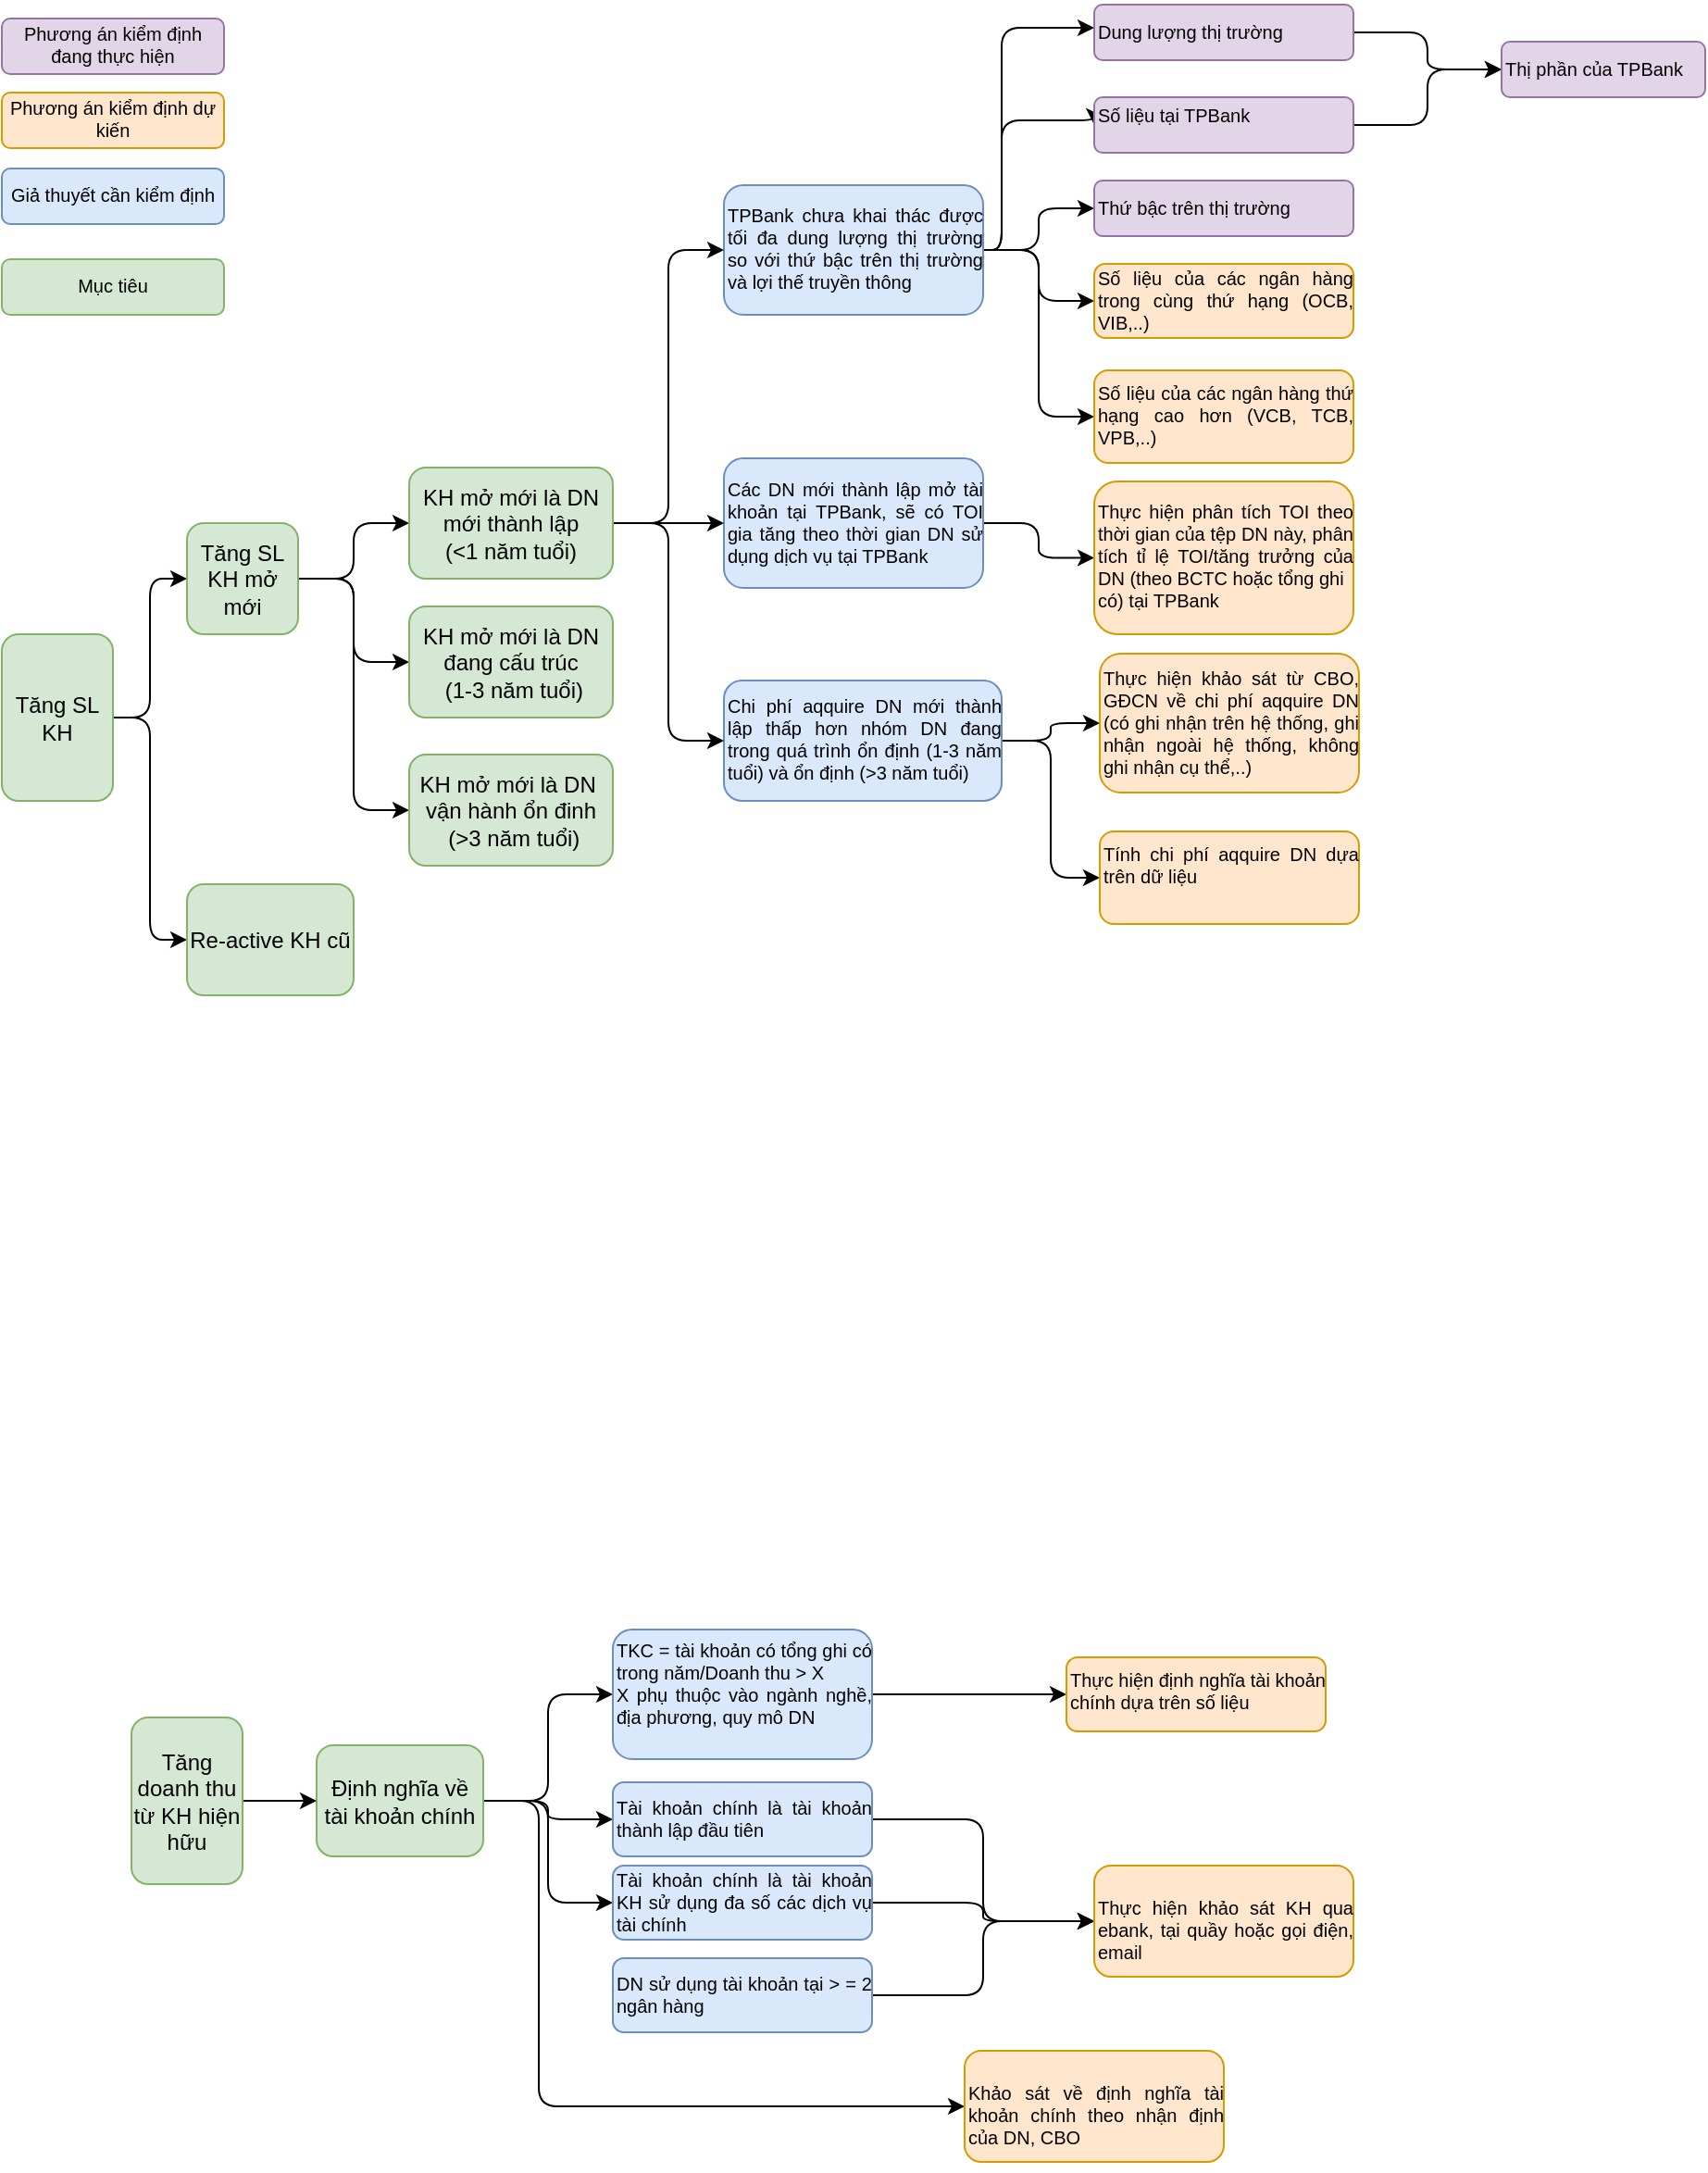 <mxfile version="20.8.15" type="github">
  <diagram id="6a731a19-8d31-9384-78a2-239565b7b9f0" name="Page-1">
    <mxGraphModel dx="1173" dy="661" grid="0" gridSize="10" guides="1" tooltips="1" connect="1" arrows="1" fold="1" page="1" pageScale="1" pageWidth="1169" pageHeight="827" background="none" math="0" shadow="0">
      <root>
        <mxCell id="0" />
        <mxCell id="1" parent="0" />
        <mxCell id="7nTxj1oNSW2tffw1lcUE-1786" style="edgeStyle=orthogonalEdgeStyle;rounded=1;orthogonalLoop=1;jettySize=auto;html=1;fontSize=10;exitX=1;exitY=0.5;exitDx=0;exitDy=0;entryX=0;entryY=0.5;entryDx=0;entryDy=0;" edge="1" parent="1" source="7nTxj1oNSW2tffw1lcUE-1784" target="7nTxj1oNSW2tffw1lcUE-1785">
          <mxGeometry relative="1" as="geometry" />
        </mxCell>
        <mxCell id="7nTxj1oNSW2tffw1lcUE-1845" style="edgeStyle=orthogonalEdgeStyle;rounded=1;orthogonalLoop=1;jettySize=auto;html=1;entryX=0;entryY=0.5;entryDx=0;entryDy=0;" edge="1" parent="1" source="7nTxj1oNSW2tffw1lcUE-1784" target="7nTxj1oNSW2tffw1lcUE-1810">
          <mxGeometry relative="1" as="geometry" />
        </mxCell>
        <mxCell id="7nTxj1oNSW2tffw1lcUE-1846" style="edgeStyle=orthogonalEdgeStyle;rounded=1;orthogonalLoop=1;jettySize=auto;html=1;entryX=0;entryY=0.5;entryDx=0;entryDy=0;" edge="1" parent="1" source="7nTxj1oNSW2tffw1lcUE-1784" target="7nTxj1oNSW2tffw1lcUE-1812">
          <mxGeometry relative="1" as="geometry" />
        </mxCell>
        <mxCell id="7nTxj1oNSW2tffw1lcUE-1853" style="edgeStyle=orthogonalEdgeStyle;rounded=1;orthogonalLoop=1;jettySize=auto;html=1;entryX=0;entryY=0.5;entryDx=0;entryDy=0;" edge="1" parent="1" source="7nTxj1oNSW2tffw1lcUE-1784" target="7nTxj1oNSW2tffw1lcUE-1790">
          <mxGeometry relative="1" as="geometry">
            <Array as="points">
              <mxPoint x="300" y="972.5" />
              <mxPoint x="300" y="1137.5" />
            </Array>
          </mxGeometry>
        </mxCell>
        <mxCell id="7nTxj1oNSW2tffw1lcUE-1784" value="&lt;p style=&quot;margin-top: 0pt; margin-bottom: 0pt; margin-left: 0in; direction: ltr; unicode-bidi: embed; word-break: normal;&quot;&gt;Định nghĩa về tài khoản chính&lt;/p&gt;" style="rounded=1;whiteSpace=wrap;html=1;fillColor=#d5e8d4;strokeColor=#82b366;" vertex="1" parent="1">
          <mxGeometry x="180" y="942.5" width="90" height="60" as="geometry" />
        </mxCell>
        <mxCell id="7nTxj1oNSW2tffw1lcUE-1789" style="edgeStyle=orthogonalEdgeStyle;rounded=1;orthogonalLoop=1;jettySize=auto;html=1;" edge="1" parent="1" source="7nTxj1oNSW2tffw1lcUE-1785" target="7nTxj1oNSW2tffw1lcUE-1788">
          <mxGeometry relative="1" as="geometry" />
        </mxCell>
        <mxCell id="7nTxj1oNSW2tffw1lcUE-1785" value="&lt;p style=&quot;margin-top: 0pt; margin-bottom: 0pt; margin-left: 0in; direction: ltr; unicode-bidi: embed; word-break: normal; font-size: 10px;&quot;&gt;&lt;/p&gt;&lt;div style=&quot;text-align: justify; font-size: 10px;&quot;&gt;&lt;span style=&quot;background-color: initial;&quot;&gt;&lt;font style=&quot;font-size: 10px;&quot;&gt;TKC = tài khoản có tổng ghi có trong&amp;nbsp;&lt;/font&gt;&lt;/span&gt;&lt;span style=&quot;background-color: initial;&quot;&gt;năm/Doanh thu &amp;gt; X&lt;/span&gt;&lt;/div&gt;&lt;font style=&quot;font-size: 10px;&quot;&gt;&lt;div style=&quot;text-align: justify;&quot;&gt;&lt;span style=&quot;background-color: initial; font-family: Arial;&quot;&gt;X phụ thuộc vào ngành nghề, địa phương,&amp;nbsp;&lt;/span&gt;&lt;span style=&quot;background-color: initial; font-family: Arial;&quot;&gt;quy mô DN&lt;/span&gt;&lt;/div&gt;&lt;/font&gt;&lt;p&gt;&lt;/p&gt;" style="rounded=1;whiteSpace=wrap;html=1;fillColor=#dae8fc;strokeColor=#6c8ebf;align=left;verticalAlign=middle;" vertex="1" parent="1">
          <mxGeometry x="340" y="880" width="140" height="70" as="geometry" />
        </mxCell>
        <mxCell id="7nTxj1oNSW2tffw1lcUE-1788" value="&lt;p style=&quot;margin-top: 0pt; margin-bottom: 0pt; margin-left: 0in; direction: ltr; unicode-bidi: embed; word-break: normal; font-size: 10px;&quot;&gt;&lt;/p&gt;&lt;div style=&quot;text-align: justify; font-size: 10px;&quot;&gt;&lt;div&gt;Thực hiện định nghĩa tài khoản chính dựa trên số liệu&lt;/div&gt;&lt;/div&gt;&lt;p&gt;&lt;/p&gt;" style="rounded=1;whiteSpace=wrap;html=1;fillColor=#ffe6cc;strokeColor=#d79b00;align=left;verticalAlign=top;horizontal=1;" vertex="1" parent="1">
          <mxGeometry x="585" y="895" width="140" height="40" as="geometry" />
        </mxCell>
        <mxCell id="7nTxj1oNSW2tffw1lcUE-1790" value="&lt;p style=&quot;margin-top: 0pt; margin-bottom: 0pt; margin-left: 0in; direction: ltr; unicode-bidi: embed; word-break: normal; font-size: 10px;&quot;&gt;&lt;/p&gt;&lt;div style=&quot;text-align: justify; font-size: 10px;&quot;&gt;&lt;p&gt;Khảo sát về định nghĩa tài khoản chính theo nhận định của DN, CBO&lt;/p&gt;&lt;/div&gt;&lt;p&gt;&lt;/p&gt;" style="rounded=1;whiteSpace=wrap;html=1;fillColor=#ffe6cc;strokeColor=#d79b00;align=left;verticalAlign=top;horizontal=1;" vertex="1" parent="1">
          <mxGeometry x="530" y="1107.5" width="140" height="60" as="geometry" />
        </mxCell>
        <mxCell id="7nTxj1oNSW2tffw1lcUE-1795" style="edgeStyle=orthogonalEdgeStyle;rounded=1;orthogonalLoop=1;jettySize=auto;html=1;" edge="1" parent="1" source="7nTxj1oNSW2tffw1lcUE-1792" target="7nTxj1oNSW2tffw1lcUE-1794">
          <mxGeometry relative="1" as="geometry" />
        </mxCell>
        <mxCell id="7nTxj1oNSW2tffw1lcUE-1792" value="&lt;p style=&quot;margin-top: 0pt; margin-bottom: 0pt; margin-left: 0in; direction: ltr; unicode-bidi: embed; word-break: normal; font-size: 10px;&quot;&gt;&lt;/p&gt;&lt;div style=&quot;text-align: justify; font-size: 10px;&quot;&gt;&lt;p&gt;Các DN mới thành lập mở tài khoản tại TPBank, sẽ có TOI gia tăng theo thời gian DN sử dụng dịch vụ tại TPBank&lt;/p&gt;&lt;/div&gt;&lt;p&gt;&lt;/p&gt;" style="rounded=1;whiteSpace=wrap;html=1;fillColor=#dae8fc;strokeColor=#6c8ebf;align=left;verticalAlign=middle;" vertex="1" parent="1">
          <mxGeometry x="400" y="247.5" width="140" height="70" as="geometry" />
        </mxCell>
        <mxCell id="7nTxj1oNSW2tffw1lcUE-1794" value="&lt;p style=&quot;margin-top: 0pt; margin-bottom: 0pt; margin-left: 0in; direction: ltr; unicode-bidi: embed; word-break: normal; font-size: 10px;&quot;&gt;&lt;/p&gt;&lt;div style=&quot;text-align: justify; font-size: 10px;&quot;&gt;&lt;p&gt;Thực hiện phân tích TOI theo thời gian của tệp DN này, phân tích tỉ lệ TOI/tăng trưởng của DN (theo BCTC hoặc tổng ghi&lt;br&gt;có) tại TPBank&lt;/p&gt;&lt;/div&gt;&lt;p&gt;&lt;/p&gt;" style="rounded=1;whiteSpace=wrap;html=1;fillColor=#ffe6cc;strokeColor=#d79b00;align=left;verticalAlign=middle;" vertex="1" parent="1">
          <mxGeometry x="600" y="260" width="140" height="82.5" as="geometry" />
        </mxCell>
        <mxCell id="7nTxj1oNSW2tffw1lcUE-1805" style="edgeStyle=orthogonalEdgeStyle;rounded=1;orthogonalLoop=1;jettySize=auto;html=1;" edge="1" parent="1" source="7nTxj1oNSW2tffw1lcUE-1796" target="7nTxj1oNSW2tffw1lcUE-1801">
          <mxGeometry relative="1" as="geometry">
            <Array as="points">
              <mxPoint x="550" y="135" />
              <mxPoint x="550" y="15" />
            </Array>
          </mxGeometry>
        </mxCell>
        <mxCell id="7nTxj1oNSW2tffw1lcUE-1806" style="edgeStyle=orthogonalEdgeStyle;rounded=1;orthogonalLoop=1;jettySize=auto;html=1;entryX=0;entryY=0.5;entryDx=0;entryDy=0;" edge="1" parent="1" source="7nTxj1oNSW2tffw1lcUE-1796" target="7nTxj1oNSW2tffw1lcUE-1798">
          <mxGeometry relative="1" as="geometry">
            <Array as="points">
              <mxPoint x="550" y="135" />
              <mxPoint x="550" y="65" />
            </Array>
          </mxGeometry>
        </mxCell>
        <mxCell id="7nTxj1oNSW2tffw1lcUE-1807" style="edgeStyle=orthogonalEdgeStyle;rounded=1;orthogonalLoop=1;jettySize=auto;html=1;" edge="1" parent="1" source="7nTxj1oNSW2tffw1lcUE-1796" target="7nTxj1oNSW2tffw1lcUE-1797">
          <mxGeometry relative="1" as="geometry" />
        </mxCell>
        <mxCell id="7nTxj1oNSW2tffw1lcUE-1809" style="edgeStyle=orthogonalEdgeStyle;rounded=1;orthogonalLoop=1;jettySize=auto;html=1;entryX=0;entryY=0.5;entryDx=0;entryDy=0;" edge="1" parent="1" source="7nTxj1oNSW2tffw1lcUE-1796" target="7nTxj1oNSW2tffw1lcUE-1799">
          <mxGeometry relative="1" as="geometry" />
        </mxCell>
        <mxCell id="7nTxj1oNSW2tffw1lcUE-1827" style="edgeStyle=orthogonalEdgeStyle;rounded=1;orthogonalLoop=1;jettySize=auto;html=1;" edge="1" parent="1" source="7nTxj1oNSW2tffw1lcUE-1796" target="7nTxj1oNSW2tffw1lcUE-1826">
          <mxGeometry relative="1" as="geometry" />
        </mxCell>
        <mxCell id="7nTxj1oNSW2tffw1lcUE-1796" value="&lt;p style=&quot;margin-top: 0pt; margin-bottom: 0pt; margin-left: 0in; direction: ltr; unicode-bidi: embed; word-break: normal; font-size: 10px;&quot;&gt;&lt;/p&gt;&lt;div style=&quot;text-align: justify; font-size: 10px;&quot;&gt;&lt;p&gt;TPBank chưa khai thác được tối đa dung lượng thị trường so với thứ bậc trên thị trường và lợi thế truyền thông&amp;nbsp;&lt;/p&gt;&lt;/div&gt;&lt;p&gt;&lt;/p&gt;" style="rounded=1;whiteSpace=wrap;html=1;fillColor=#dae8fc;strokeColor=#6c8ebf;align=left;verticalAlign=middle;" vertex="1" parent="1">
          <mxGeometry x="400" y="100" width="140" height="70" as="geometry" />
        </mxCell>
        <mxCell id="7nTxj1oNSW2tffw1lcUE-1797" value="&lt;p style=&quot;margin-top: 0pt; margin-bottom: 0pt; margin-left: 0in; direction: ltr; unicode-bidi: embed; word-break: normal; font-size: 10px;&quot;&gt;&lt;/p&gt;&lt;div style=&quot;text-align: justify; font-size: 10px;&quot;&gt;&lt;p&gt;Số liệu của các ngân hàng trong cùng thứ hạng (OCB, VIB,..)&lt;/p&gt;&lt;/div&gt;&lt;p&gt;&lt;/p&gt;" style="rounded=1;whiteSpace=wrap;html=1;fillColor=#ffe6cc;strokeColor=#d79b00;align=left;verticalAlign=middle;" vertex="1" parent="1">
          <mxGeometry x="600" y="142.5" width="140" height="40" as="geometry" />
        </mxCell>
        <mxCell id="7nTxj1oNSW2tffw1lcUE-1804" style="edgeStyle=orthogonalEdgeStyle;rounded=1;orthogonalLoop=1;jettySize=auto;html=1;" edge="1" parent="1" source="7nTxj1oNSW2tffw1lcUE-1798" target="7nTxj1oNSW2tffw1lcUE-1802">
          <mxGeometry relative="1" as="geometry" />
        </mxCell>
        <mxCell id="7nTxj1oNSW2tffw1lcUE-1798" value="&lt;p style=&quot;margin-top: 0pt; margin-bottom: 0pt; margin-left: 0in; direction: ltr; unicode-bidi: embed; word-break: normal; font-size: 10px;&quot;&gt;&lt;/p&gt;&lt;div style=&quot;text-align: justify; font-size: 10px;&quot;&gt;&lt;p style=&quot;language:en-US;margin-top:0pt;margin-bottom:0pt;margin-left:0in;&lt;br/&gt;text-align:center;direction:ltr;unicode-bidi:embed;mso-line-break-override:&lt;br/&gt;none;word-break:normal;punctuation-wrap:hanging&quot;&gt;Số liệu tại TPBank&lt;/p&gt;&lt;/div&gt;&lt;p&gt;&lt;/p&gt;" style="rounded=1;whiteSpace=wrap;html=1;fillColor=#e1d5e7;strokeColor=#9673a6;align=left;verticalAlign=middle;" vertex="1" parent="1">
          <mxGeometry x="600" y="52.5" width="140" height="30" as="geometry" />
        </mxCell>
        <mxCell id="7nTxj1oNSW2tffw1lcUE-1799" value="&lt;p style=&quot;margin-top: 0pt; margin-bottom: 0pt; margin-left: 0in; direction: ltr; unicode-bidi: embed; word-break: normal; font-size: 10px;&quot;&gt;&lt;/p&gt;&lt;div style=&quot;text-align: justify; font-size: 10px;&quot;&gt;&lt;p&gt;Số liệu của các ngân hàng thứ hạng cao hơn (VCB, TCB, VPB,..)&lt;br&gt;&lt;/p&gt;&lt;/div&gt;&lt;p&gt;&lt;/p&gt;" style="rounded=1;whiteSpace=wrap;html=1;fillColor=#ffe6cc;strokeColor=#d79b00;align=left;verticalAlign=middle;" vertex="1" parent="1">
          <mxGeometry x="600" y="200" width="140" height="50" as="geometry" />
        </mxCell>
        <mxCell id="7nTxj1oNSW2tffw1lcUE-1803" style="edgeStyle=orthogonalEdgeStyle;rounded=1;orthogonalLoop=1;jettySize=auto;html=1;" edge="1" parent="1" source="7nTxj1oNSW2tffw1lcUE-1801" target="7nTxj1oNSW2tffw1lcUE-1802">
          <mxGeometry relative="1" as="geometry" />
        </mxCell>
        <mxCell id="7nTxj1oNSW2tffw1lcUE-1801" value="&lt;p style=&quot;margin-top: 0pt; margin-bottom: 0pt; margin-left: 0in; direction: ltr; unicode-bidi: embed; word-break: normal; font-size: 10px;&quot;&gt;&lt;/p&gt;&lt;div style=&quot;text-align: justify; font-size: 10px;&quot;&gt;&lt;p&gt;Dung lượng thị trường&lt;/p&gt;&lt;/div&gt;&lt;p&gt;&lt;/p&gt;" style="rounded=1;whiteSpace=wrap;html=1;fillColor=#e1d5e7;strokeColor=#9673a6;align=left;verticalAlign=middle;" vertex="1" parent="1">
          <mxGeometry x="600" y="2.5" width="140" height="30" as="geometry" />
        </mxCell>
        <mxCell id="7nTxj1oNSW2tffw1lcUE-1802" value="&lt;p style=&quot;margin-top: 0pt; margin-bottom: 0pt; margin-left: 0in; direction: ltr; unicode-bidi: embed; word-break: normal; font-size: 10px;&quot;&gt;&lt;/p&gt;&lt;div style=&quot;text-align: justify; font-size: 10px;&quot;&gt;&lt;p&gt;Thị phần của TPBank&lt;/p&gt;&lt;/div&gt;&lt;p&gt;&lt;/p&gt;" style="rounded=1;whiteSpace=wrap;html=1;fillColor=#e1d5e7;strokeColor=#9673a6;align=left;verticalAlign=middle;" vertex="1" parent="1">
          <mxGeometry x="820" y="22.5" width="110" height="30" as="geometry" />
        </mxCell>
        <mxCell id="7nTxj1oNSW2tffw1lcUE-1814" style="edgeStyle=orthogonalEdgeStyle;rounded=1;orthogonalLoop=1;jettySize=auto;html=1;entryX=0;entryY=0.5;entryDx=0;entryDy=0;" edge="1" parent="1" source="7nTxj1oNSW2tffw1lcUE-1810" target="7nTxj1oNSW2tffw1lcUE-1813">
          <mxGeometry relative="1" as="geometry" />
        </mxCell>
        <mxCell id="7nTxj1oNSW2tffw1lcUE-1810" value="&lt;p style=&quot;margin-top: 0pt; margin-bottom: 0pt; margin-left: 0in; direction: ltr; unicode-bidi: embed; word-break: normal; font-size: 10px;&quot;&gt;&lt;/p&gt;&lt;div style=&quot;text-align: justify; font-size: 10px;&quot;&gt;&lt;p&gt;Tài khoản chính là tài khoản thành lập đầu tiên&lt;/p&gt;&lt;/div&gt;&lt;p&gt;&lt;/p&gt;" style="rounded=1;whiteSpace=wrap;html=1;fillColor=#dae8fc;strokeColor=#6c8ebf;align=left;verticalAlign=middle;" vertex="1" parent="1">
          <mxGeometry x="340" y="962.5" width="140" height="40" as="geometry" />
        </mxCell>
        <mxCell id="7nTxj1oNSW2tffw1lcUE-1815" style="edgeStyle=orthogonalEdgeStyle;rounded=1;orthogonalLoop=1;jettySize=auto;html=1;" edge="1" parent="1" source="7nTxj1oNSW2tffw1lcUE-1811" target="7nTxj1oNSW2tffw1lcUE-1813">
          <mxGeometry relative="1" as="geometry" />
        </mxCell>
        <mxCell id="7nTxj1oNSW2tffw1lcUE-1811" value="&lt;p style=&quot;margin-top: 0pt; margin-bottom: 0pt; margin-left: 0in; direction: ltr; unicode-bidi: embed; word-break: normal; font-size: 10px;&quot;&gt;&lt;/p&gt;&lt;div style=&quot;text-align: justify; font-size: 10px;&quot;&gt;&lt;p&gt;DN sử dụng tài khoản tại &amp;gt; = 2 ngân hàng&lt;/p&gt;&lt;/div&gt;&lt;p&gt;&lt;/p&gt;" style="rounded=1;whiteSpace=wrap;html=1;fillColor=#dae8fc;strokeColor=#6c8ebf;align=left;verticalAlign=middle;" vertex="1" parent="1">
          <mxGeometry x="340" y="1057.5" width="140" height="40" as="geometry" />
        </mxCell>
        <mxCell id="7nTxj1oNSW2tffw1lcUE-1816" style="edgeStyle=orthogonalEdgeStyle;rounded=1;orthogonalLoop=1;jettySize=auto;html=1;entryX=0;entryY=0.5;entryDx=0;entryDy=0;" edge="1" parent="1" source="7nTxj1oNSW2tffw1lcUE-1812" target="7nTxj1oNSW2tffw1lcUE-1813">
          <mxGeometry relative="1" as="geometry" />
        </mxCell>
        <mxCell id="7nTxj1oNSW2tffw1lcUE-1812" value="&lt;p style=&quot;margin-top: 0pt; margin-bottom: 0pt; margin-left: 0in; direction: ltr; unicode-bidi: embed; word-break: normal; font-size: 10px;&quot;&gt;&lt;/p&gt;&lt;div style=&quot;text-align: justify; font-size: 10px;&quot;&gt;&lt;p&gt;Tài khoản chính là tài khoản KH sử dụng đa số các dịch vụ tài chính&lt;/p&gt;&lt;/div&gt;&lt;p&gt;&lt;/p&gt;" style="rounded=1;whiteSpace=wrap;html=1;fillColor=#dae8fc;strokeColor=#6c8ebf;align=left;verticalAlign=middle;" vertex="1" parent="1">
          <mxGeometry x="340" y="1007.5" width="140" height="40" as="geometry" />
        </mxCell>
        <mxCell id="7nTxj1oNSW2tffw1lcUE-1813" value="&lt;p style=&quot;margin-top: 0pt; margin-bottom: 0pt; margin-left: 0in; direction: ltr; unicode-bidi: embed; word-break: normal; font-size: 10px;&quot;&gt;&lt;/p&gt;&lt;div style=&quot;text-align: justify; font-size: 10px;&quot;&gt;&lt;p&gt;Thực hiện khảo sát KH qua ebank, tại quầy hoặc gọi điện, email&lt;/p&gt;&lt;/div&gt;&lt;p&gt;&lt;/p&gt;" style="rounded=1;whiteSpace=wrap;html=1;fillColor=#ffe6cc;strokeColor=#d79b00;align=left;verticalAlign=top;horizontal=1;" vertex="1" parent="1">
          <mxGeometry x="600" y="1007.5" width="140" height="60" as="geometry" />
        </mxCell>
        <mxCell id="7nTxj1oNSW2tffw1lcUE-1854" style="edgeStyle=orthogonalEdgeStyle;rounded=1;orthogonalLoop=1;jettySize=auto;html=1;entryX=0;entryY=0.5;entryDx=0;entryDy=0;" edge="1" parent="1" source="7nTxj1oNSW2tffw1lcUE-1817" target="7nTxj1oNSW2tffw1lcUE-1818">
          <mxGeometry relative="1" as="geometry" />
        </mxCell>
        <mxCell id="7nTxj1oNSW2tffw1lcUE-1855" style="edgeStyle=orthogonalEdgeStyle;rounded=1;orthogonalLoop=1;jettySize=auto;html=1;entryX=0;entryY=0.5;entryDx=0;entryDy=0;" edge="1" parent="1" source="7nTxj1oNSW2tffw1lcUE-1817" target="7nTxj1oNSW2tffw1lcUE-1819">
          <mxGeometry relative="1" as="geometry" />
        </mxCell>
        <mxCell id="7nTxj1oNSW2tffw1lcUE-1817" value="&lt;p style=&quot;margin-top: 0pt; margin-bottom: 0pt; margin-left: 0in; direction: ltr; unicode-bidi: embed; word-break: normal; font-size: 10px;&quot;&gt;&lt;/p&gt;&lt;div style=&quot;text-align: justify; font-size: 10px;&quot;&gt;&lt;p&gt;Chi phí aqquire DN mới thành lập thấp hơn nhóm DN đang trong quá trình ổn định (1-3 năm tuổi) và ổn định (&amp;gt;3 năm tuổi)&lt;/p&gt;&lt;/div&gt;&lt;p&gt;&lt;/p&gt;" style="rounded=1;whiteSpace=wrap;html=1;fillColor=#dae8fc;strokeColor=#6c8ebf;align=left;verticalAlign=middle;" vertex="1" parent="1">
          <mxGeometry x="400" y="367.5" width="150" height="65" as="geometry" />
        </mxCell>
        <mxCell id="7nTxj1oNSW2tffw1lcUE-1818" value="&lt;p style=&quot;margin-top: 0pt; margin-bottom: 0pt; margin-left: 0in; direction: ltr; unicode-bidi: embed; word-break: normal; font-size: 10px;&quot;&gt;&lt;/p&gt;&lt;div style=&quot;text-align: justify; font-size: 10px;&quot;&gt;&lt;p&gt;Thực hiện khảo sát từ CBO, GĐCN về chi phí aqquire DN (có ghi nhận trên hệ thống, ghi nhận ngoài hệ thống, không ghi nhận cụ thể,..)&lt;/p&gt;&lt;/div&gt;&lt;p&gt;&lt;/p&gt;" style="rounded=1;whiteSpace=wrap;html=1;fillColor=#ffe6cc;strokeColor=#d79b00;align=left;verticalAlign=middle;" vertex="1" parent="1">
          <mxGeometry x="603" y="353" width="140" height="75" as="geometry" />
        </mxCell>
        <mxCell id="7nTxj1oNSW2tffw1lcUE-1819" value="&lt;p style=&quot;margin-top: 0pt; margin-bottom: 0pt; margin-left: 0in; direction: ltr; unicode-bidi: embed; word-break: normal; font-size: 10px;&quot;&gt;&lt;/p&gt;&lt;div style=&quot;text-align: justify; font-size: 10px;&quot;&gt;&lt;p style=&quot;language:en-US;margin-top:0pt;margin-bottom:0pt;margin-left:0in;&lt;br/&gt;text-align:center;direction:ltr;unicode-bidi:embed;mso-line-break-override:&lt;br/&gt;none;word-break:normal;punctuation-wrap:hanging&quot;&gt;Tính chi phí aqquire DN dựa trên dữ liệu&lt;/p&gt;&lt;/div&gt;&lt;p&gt;&lt;/p&gt;" style="rounded=1;whiteSpace=wrap;html=1;fillColor=#ffe6cc;strokeColor=#d79b00;align=left;verticalAlign=top;horizontal=1;" vertex="1" parent="1">
          <mxGeometry x="603" y="449" width="140" height="50" as="geometry" />
        </mxCell>
        <mxCell id="7nTxj1oNSW2tffw1lcUE-1823" value="&lt;p style=&quot;margin-top: 0pt; margin-bottom: 0pt; margin-left: 0in; direction: ltr; unicode-bidi: embed; word-break: normal; font-size: 10px;&quot;&gt;&lt;/p&gt;&lt;div style=&quot;font-size: 10px;&quot;&gt;&lt;p&gt;Phương án kiểm định đang thực hiện&lt;/p&gt;&lt;/div&gt;&lt;p&gt;&lt;/p&gt;" style="rounded=1;whiteSpace=wrap;html=1;fillColor=#e1d5e7;strokeColor=#9673a6;align=center;verticalAlign=middle;" vertex="1" parent="1">
          <mxGeometry x="10" y="10" width="120" height="30" as="geometry" />
        </mxCell>
        <mxCell id="7nTxj1oNSW2tffw1lcUE-1824" value="&lt;p style=&quot;margin-top: 0pt; margin-bottom: 0pt; margin-left: 0in; direction: ltr; unicode-bidi: embed; word-break: normal; font-size: 10px;&quot;&gt;&lt;/p&gt;&lt;div style=&quot;font-size: 10px;&quot;&gt;&lt;p&gt;Phương án kiểm định dự kiến&lt;/p&gt;&lt;/div&gt;&lt;p&gt;&lt;/p&gt;" style="rounded=1;whiteSpace=wrap;html=1;fillColor=#ffe6cc;strokeColor=#d79b00;align=center;verticalAlign=middle;" vertex="1" parent="1">
          <mxGeometry x="10" y="50" width="120" height="30" as="geometry" />
        </mxCell>
        <mxCell id="7nTxj1oNSW2tffw1lcUE-1825" value="&lt;p style=&quot;margin-top: 0pt; margin-bottom: 0pt; margin-left: 0in; direction: ltr; unicode-bidi: embed; word-break: normal; font-size: 10px;&quot;&gt;&lt;/p&gt;&lt;div style=&quot;font-size: 10px;&quot;&gt;&lt;p&gt;Giả thuyết cần kiểm định&lt;/p&gt;&lt;/div&gt;&lt;p&gt;&lt;/p&gt;" style="rounded=1;whiteSpace=wrap;html=1;fillColor=#dae8fc;strokeColor=#6c8ebf;align=center;verticalAlign=middle;" vertex="1" parent="1">
          <mxGeometry x="10" y="91" width="120" height="30" as="geometry" />
        </mxCell>
        <mxCell id="7nTxj1oNSW2tffw1lcUE-1826" value="&lt;p style=&quot;margin-top: 0pt; margin-bottom: 0pt; margin-left: 0in; direction: ltr; unicode-bidi: embed; word-break: normal; font-size: 10px;&quot;&gt;&lt;/p&gt;&lt;div style=&quot;text-align: justify; font-size: 10px;&quot;&gt;&lt;p&gt;Thứ bậc trên thị trường&lt;/p&gt;&lt;/div&gt;&lt;p&gt;&lt;/p&gt;" style="rounded=1;whiteSpace=wrap;html=1;fillColor=#e1d5e7;strokeColor=#9673a6;align=left;verticalAlign=middle;" vertex="1" parent="1">
          <mxGeometry x="600" y="97.5" width="140" height="30" as="geometry" />
        </mxCell>
        <mxCell id="7nTxj1oNSW2tffw1lcUE-1834" style="edgeStyle=orthogonalEdgeStyle;rounded=1;orthogonalLoop=1;jettySize=auto;html=1;" edge="1" parent="1" source="7nTxj1oNSW2tffw1lcUE-1828" target="7nTxj1oNSW2tffw1lcUE-1829">
          <mxGeometry relative="1" as="geometry" />
        </mxCell>
        <mxCell id="7nTxj1oNSW2tffw1lcUE-1838" style="edgeStyle=orthogonalEdgeStyle;rounded=1;orthogonalLoop=1;jettySize=auto;html=1;entryX=0;entryY=0.5;entryDx=0;entryDy=0;" edge="1" parent="1" source="7nTxj1oNSW2tffw1lcUE-1828" target="7nTxj1oNSW2tffw1lcUE-1830">
          <mxGeometry relative="1" as="geometry" />
        </mxCell>
        <mxCell id="7nTxj1oNSW2tffw1lcUE-1828" value="&lt;p style=&quot;margin-top: 0pt; margin-bottom: 0pt; margin-left: 0in; direction: ltr; unicode-bidi: embed; word-break: normal;&quot;&gt;Tăng SL KH&lt;/p&gt;" style="rounded=1;whiteSpace=wrap;html=1;fillColor=#d5e8d4;strokeColor=#82b366;" vertex="1" parent="1">
          <mxGeometry x="10" y="342.5" width="60" height="90" as="geometry" />
        </mxCell>
        <mxCell id="7nTxj1oNSW2tffw1lcUE-1835" style="edgeStyle=orthogonalEdgeStyle;rounded=1;orthogonalLoop=1;jettySize=auto;html=1;" edge="1" parent="1" source="7nTxj1oNSW2tffw1lcUE-1829" target="7nTxj1oNSW2tffw1lcUE-1831">
          <mxGeometry relative="1" as="geometry" />
        </mxCell>
        <mxCell id="7nTxj1oNSW2tffw1lcUE-1836" style="edgeStyle=orthogonalEdgeStyle;rounded=1;orthogonalLoop=1;jettySize=auto;html=1;entryX=0;entryY=0.5;entryDx=0;entryDy=0;" edge="1" parent="1" source="7nTxj1oNSW2tffw1lcUE-1829" target="7nTxj1oNSW2tffw1lcUE-1832">
          <mxGeometry relative="1" as="geometry" />
        </mxCell>
        <mxCell id="7nTxj1oNSW2tffw1lcUE-1837" style="edgeStyle=orthogonalEdgeStyle;rounded=1;orthogonalLoop=1;jettySize=auto;html=1;entryX=0;entryY=0.5;entryDx=0;entryDy=0;" edge="1" parent="1" source="7nTxj1oNSW2tffw1lcUE-1829" target="7nTxj1oNSW2tffw1lcUE-1833">
          <mxGeometry relative="1" as="geometry" />
        </mxCell>
        <mxCell id="7nTxj1oNSW2tffw1lcUE-1829" value="&lt;p style=&quot;margin-top: 0pt; margin-bottom: 0pt; margin-left: 0in; direction: ltr; unicode-bidi: embed; word-break: normal;&quot;&gt;Tăng SL KH mở mới&lt;/p&gt;" style="rounded=1;whiteSpace=wrap;html=1;fillColor=#d5e8d4;strokeColor=#82b366;" vertex="1" parent="1">
          <mxGeometry x="110" y="282.5" width="60" height="60" as="geometry" />
        </mxCell>
        <mxCell id="7nTxj1oNSW2tffw1lcUE-1830" value="&lt;p style=&quot;margin-top: 0pt; margin-bottom: 0pt; margin-left: 0in; direction: ltr; unicode-bidi: embed; word-break: normal;&quot;&gt;Re-active KH cũ&lt;/p&gt;" style="rounded=1;whiteSpace=wrap;html=1;fillColor=#d5e8d4;strokeColor=#82b366;" vertex="1" parent="1">
          <mxGeometry x="110" y="477.5" width="90" height="60" as="geometry" />
        </mxCell>
        <mxCell id="7nTxj1oNSW2tffw1lcUE-1842" style="edgeStyle=orthogonalEdgeStyle;rounded=1;orthogonalLoop=1;jettySize=auto;html=1;entryX=0;entryY=0.5;entryDx=0;entryDy=0;" edge="1" parent="1" source="7nTxj1oNSW2tffw1lcUE-1831" target="7nTxj1oNSW2tffw1lcUE-1796">
          <mxGeometry relative="1" as="geometry" />
        </mxCell>
        <mxCell id="7nTxj1oNSW2tffw1lcUE-1844" style="edgeStyle=orthogonalEdgeStyle;rounded=1;orthogonalLoop=1;jettySize=auto;html=1;entryX=0;entryY=0.5;entryDx=0;entryDy=0;" edge="1" parent="1" source="7nTxj1oNSW2tffw1lcUE-1831" target="7nTxj1oNSW2tffw1lcUE-1817">
          <mxGeometry relative="1" as="geometry" />
        </mxCell>
        <mxCell id="7nTxj1oNSW2tffw1lcUE-1850" style="edgeStyle=orthogonalEdgeStyle;rounded=1;orthogonalLoop=1;jettySize=auto;html=1;" edge="1" parent="1" source="7nTxj1oNSW2tffw1lcUE-1831" target="7nTxj1oNSW2tffw1lcUE-1792">
          <mxGeometry relative="1" as="geometry" />
        </mxCell>
        <mxCell id="7nTxj1oNSW2tffw1lcUE-1831" value="KH mở mới là DN mới thành lập &lt;br&gt;(&amp;lt;1 năm tuổi)" style="rounded=1;whiteSpace=wrap;html=1;fillColor=#d5e8d4;strokeColor=#82b366;" vertex="1" parent="1">
          <mxGeometry x="230" y="252.5" width="110" height="60" as="geometry" />
        </mxCell>
        <mxCell id="7nTxj1oNSW2tffw1lcUE-1832" value="KH mở mới là DN đang cấu trúc&lt;br&gt;&amp;nbsp;(1-3 năm tuổi)" style="rounded=1;whiteSpace=wrap;html=1;fillColor=#d5e8d4;strokeColor=#82b366;" vertex="1" parent="1">
          <mxGeometry x="230" y="327.5" width="110" height="60" as="geometry" />
        </mxCell>
        <mxCell id="7nTxj1oNSW2tffw1lcUE-1833" value="KH mở mới là DN&amp;nbsp; vận hành ổn đinh&lt;br&gt;&amp;nbsp;(&amp;gt;3 năm tuổi)" style="rounded=1;whiteSpace=wrap;html=1;fillColor=#d5e8d4;strokeColor=#82b366;" vertex="1" parent="1">
          <mxGeometry x="230" y="407.5" width="110" height="60" as="geometry" />
        </mxCell>
        <mxCell id="7nTxj1oNSW2tffw1lcUE-1841" value="&lt;p style=&quot;margin-top: 0pt; margin-bottom: 0pt; margin-left: 0in; direction: ltr; unicode-bidi: embed; word-break: normal; font-size: 10px;&quot;&gt;&lt;/p&gt;&lt;div style=&quot;font-size: 10px;&quot;&gt;&lt;p&gt;Mục tiêu&lt;/p&gt;&lt;/div&gt;&lt;p&gt;&lt;/p&gt;" style="rounded=1;whiteSpace=wrap;html=1;fillColor=#d5e8d4;strokeColor=#82b366;align=center;verticalAlign=middle;" vertex="1" parent="1">
          <mxGeometry x="10" y="140" width="120" height="30" as="geometry" />
        </mxCell>
        <mxCell id="7nTxj1oNSW2tffw1lcUE-1852" style="edgeStyle=orthogonalEdgeStyle;rounded=1;orthogonalLoop=1;jettySize=auto;html=1;" edge="1" parent="1" source="7nTxj1oNSW2tffw1lcUE-1851" target="7nTxj1oNSW2tffw1lcUE-1784">
          <mxGeometry relative="1" as="geometry" />
        </mxCell>
        <mxCell id="7nTxj1oNSW2tffw1lcUE-1851" value="&lt;p style=&quot;margin-top: 0pt; margin-bottom: 0pt; margin-left: 0in; direction: ltr; unicode-bidi: embed; word-break: normal;&quot;&gt;Tăng doanh thu từ KH hiện hữu&lt;/p&gt;" style="rounded=1;whiteSpace=wrap;html=1;fillColor=#d5e8d4;strokeColor=#82b366;" vertex="1" parent="1">
          <mxGeometry x="80" y="927.5" width="60" height="90" as="geometry" />
        </mxCell>
      </root>
    </mxGraphModel>
  </diagram>
</mxfile>
